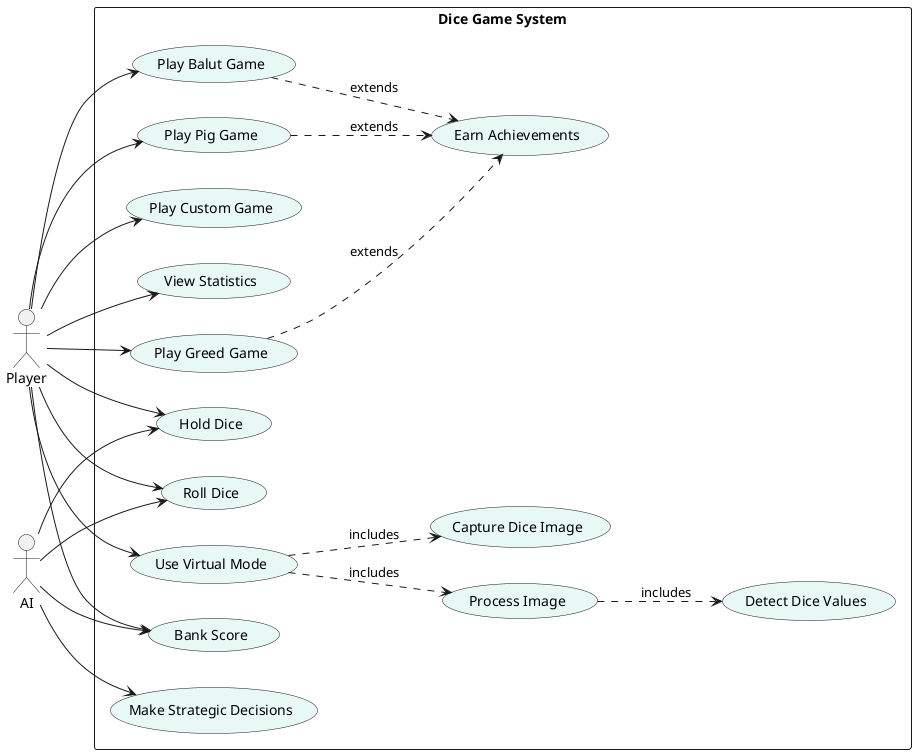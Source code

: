 @startuml game_usecase

left to right direction
skinparam packageStyle rectangle
skinparam UseCaseBackgroundColor #E8F8F5

actor Player as player
actor AI as ai

rectangle "Dice Game System" {
    usecase "Play Pig Game" as UC1
    usecase "Play Greed Game" as UC2
    usecase "Play Balut Game" as UC3
    usecase "Play Custom Game" as UC4
    usecase "Roll Dice" as UC5
    usecase "Hold Dice" as UC6
    usecase "Bank Score" as UC7
    usecase "View Statistics" as UC8
    usecase "Earn Achievements" as UC9
    usecase "Use Virtual Mode" as UC10
    usecase "Capture Dice Image" as UC11
    usecase "Process Image" as UC12
    usecase "Detect Dice Values" as UC13
    usecase "Make Strategic Decisions" as UC14
}

player --> UC1
player --> UC2
player --> UC3
player --> UC4
player --> UC5
player --> UC6
player --> UC7
player --> UC8
player --> UC10

ai --> UC5
ai --> UC6
ai --> UC7
ai --> UC14

UC10 ..> UC11 : includes
UC10 ..> UC12 : includes
UC12 ..> UC13 : includes
UC1 ..> UC9 : extends
UC2 ..> UC9 : extends
UC3 ..> UC9 : extends

@enduml